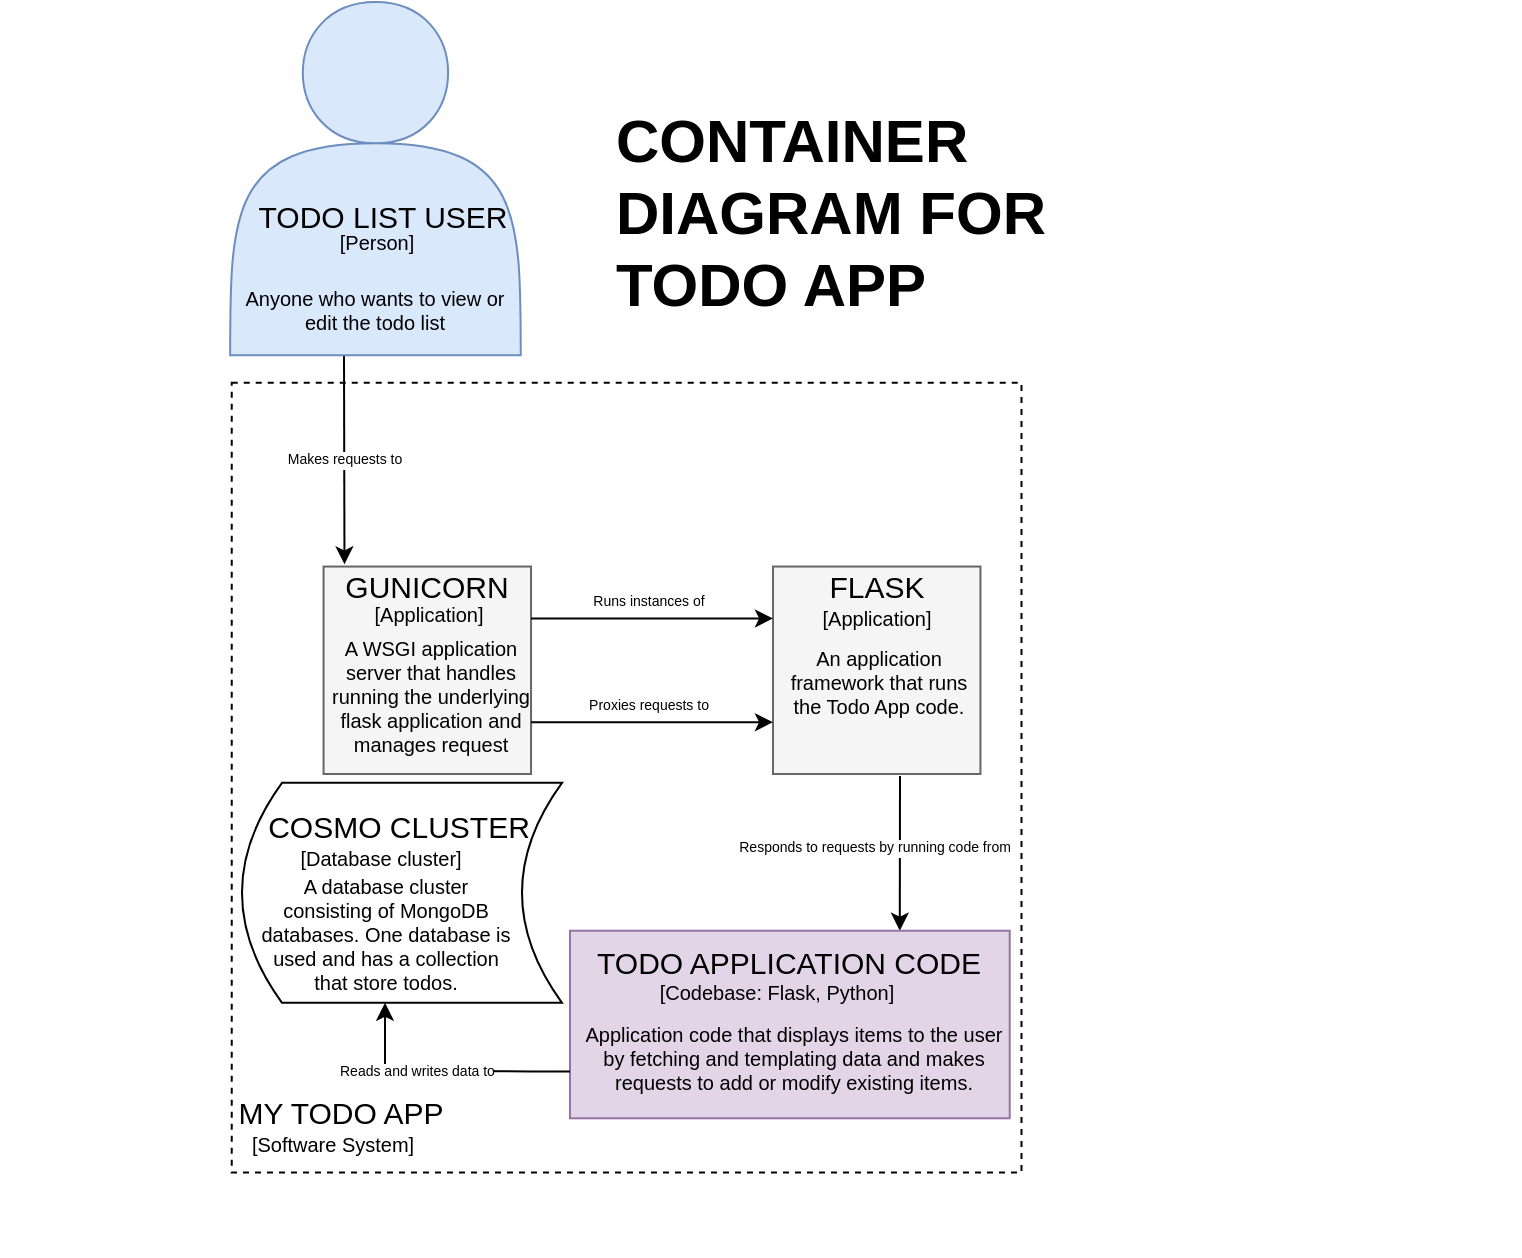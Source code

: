 <mxfile version="17.5.1" type="device"><diagram id="0YzhBIgTmQGndCanrPw5" name="Page-1"><mxGraphModel dx="2747" dy="649" grid="1" gridSize="10" guides="1" tooltips="1" connect="1" arrows="1" fold="1" page="1" pageScale="1" pageWidth="827" pageHeight="1169" math="0" shadow="0"><root><mxCell id="0"/><mxCell id="1" parent="0"/><mxCell id="HrMMxPIVKTm0SZ65lbGv-67" value="" style="group" parent="1" vertex="1" connectable="0"><mxGeometry x="-873" y="107" width="760" height="590" as="geometry"/></mxCell><mxCell id="HrMMxPIVKTm0SZ65lbGv-6" value="" style="whiteSpace=wrap;html=1;aspect=fixed;fontSize=10;dashed=1;" parent="HrMMxPIVKTm0SZ65lbGv-67" vertex="1"><mxGeometry x="115.866" y="153.407" width="394.88" height="394.88" as="geometry"/></mxCell><mxCell id="HrMMxPIVKTm0SZ65lbGv-7" value="&lt;font style=&quot;font-size: 15px;&quot;&gt;MY TODO APP&lt;/font&gt;" style="text;html=1;align=center;verticalAlign=middle;resizable=0;points=[];autosize=1;strokeColor=none;fillColor=none;fontSize=15;" parent="HrMMxPIVKTm0SZ65lbGv-67" vertex="1"><mxGeometry x="109.996" y="507.546" width="120" height="20" as="geometry"/></mxCell><mxCell id="HrMMxPIVKTm0SZ65lbGv-8" value="[Software System]" style="text;html=1;align=center;verticalAlign=middle;resizable=0;points=[];autosize=1;strokeColor=none;fillColor=none;fontSize=10;" parent="HrMMxPIVKTm0SZ65lbGv-67" vertex="1"><mxGeometry x="115.863" y="524.068" width="100" height="20" as="geometry"/></mxCell><mxCell id="HrMMxPIVKTm0SZ65lbGv-38" value="" style="group" parent="HrMMxPIVKTm0SZ65lbGv-67" vertex="1" connectable="0"><mxGeometry x="386.493" y="245.269" width="126.667" height="103.742" as="geometry"/></mxCell><mxCell id="HrMMxPIVKTm0SZ65lbGv-34" value="" style="whiteSpace=wrap;html=1;aspect=fixed;fontSize=15;fillColor=#f5f5f5;fontColor=#333333;strokeColor=#666666;" parent="HrMMxPIVKTm0SZ65lbGv-38" vertex="1"><mxGeometry y="0.006" width="103.736" height="103.736" as="geometry"/></mxCell><mxCell id="HrMMxPIVKTm0SZ65lbGv-35" value="&lt;font style=&quot;font-size: 15px&quot;&gt;FLASK&lt;/font&gt;" style="text;html=1;align=center;verticalAlign=middle;resizable=0;points=[];autosize=1;strokeColor=none;fillColor=none;fontSize=10;" parent="HrMMxPIVKTm0SZ65lbGv-38" vertex="1"><mxGeometry x="21.668" width="60" height="20" as="geometry"/></mxCell><mxCell id="HrMMxPIVKTm0SZ65lbGv-36" value="&lt;font style=&quot;font-size: 10px&quot;&gt;[Application]&lt;/font&gt;" style="text;html=1;align=center;verticalAlign=middle;resizable=0;points=[];autosize=1;strokeColor=none;fillColor=none;fontSize=5;" parent="HrMMxPIVKTm0SZ65lbGv-38" vertex="1"><mxGeometry x="16.655" y="20.753" width="70" height="10" as="geometry"/></mxCell><mxCell id="HrMMxPIVKTm0SZ65lbGv-37" value="&lt;font style=&quot;font-size: 10px&quot;&gt;An application framework that runs the Todo App code.&lt;/font&gt;" style="text;html=1;strokeColor=none;fillColor=none;align=center;verticalAlign=top;whiteSpace=wrap;rounded=0;fontSize=5;" parent="HrMMxPIVKTm0SZ65lbGv-38" vertex="1"><mxGeometry x="1.61" y="33.75" width="103.13" height="61.15" as="geometry"/></mxCell><mxCell id="HrMMxPIVKTm0SZ65lbGv-39" value="" style="group" parent="HrMMxPIVKTm0SZ65lbGv-67" vertex="1" connectable="0"><mxGeometry x="161.787" y="245.269" width="126.667" height="103.742" as="geometry"/></mxCell><mxCell id="HrMMxPIVKTm0SZ65lbGv-24" value="" style="whiteSpace=wrap;html=1;aspect=fixed;fontSize=15;fillColor=#f5f5f5;fontColor=#333333;strokeColor=#666666;" parent="HrMMxPIVKTm0SZ65lbGv-39" vertex="1"><mxGeometry y="0.006" width="103.736" height="103.736" as="geometry"/></mxCell><mxCell id="HrMMxPIVKTm0SZ65lbGv-25" value="&lt;span style=&quot;font-size: 15px&quot;&gt;GUNICORN&lt;/span&gt;" style="text;html=1;align=center;verticalAlign=middle;resizable=0;points=[];autosize=1;strokeColor=none;fillColor=none;fontSize=10;" parent="HrMMxPIVKTm0SZ65lbGv-39" vertex="1"><mxGeometry x="1.655" y="0.01" width="100" height="20" as="geometry"/></mxCell><mxCell id="HrMMxPIVKTm0SZ65lbGv-27" value="&lt;font style=&quot;font-size: 10px&quot;&gt;[Application]&lt;/font&gt;" style="text;html=1;align=center;verticalAlign=middle;resizable=0;points=[];autosize=1;strokeColor=none;fillColor=none;fontSize=5;" parent="HrMMxPIVKTm0SZ65lbGv-39" vertex="1"><mxGeometry x="16.865" y="19.123" width="70" height="10" as="geometry"/></mxCell><mxCell id="HrMMxPIVKTm0SZ65lbGv-28" value="A WSGI application server that handles running the underlying flask application and manages request" style="text;html=1;strokeColor=none;fillColor=none;align=center;verticalAlign=top;whiteSpace=wrap;rounded=0;fontSize=10;" parent="HrMMxPIVKTm0SZ65lbGv-39" vertex="1"><mxGeometry x="-4.661" y="29.127" width="116.787" height="70.022" as="geometry"/></mxCell><mxCell id="HrMMxPIVKTm0SZ65lbGv-56" value="" style="endArrow=classic;html=1;rounded=0;fontSize=7;fontColor=none;exitX=1;exitY=0.25;exitDx=0;exitDy=0;entryX=0;entryY=0.25;entryDx=0;entryDy=0;" parent="HrMMxPIVKTm0SZ65lbGv-67" source="HrMMxPIVKTm0SZ65lbGv-24" target="HrMMxPIVKTm0SZ65lbGv-34" edge="1"><mxGeometry relative="1" as="geometry"><mxPoint x="288.453" y="259.538" as="sourcePoint"/><mxPoint x="386.493" y="258.242" as="targetPoint"/></mxGeometry></mxCell><mxCell id="HrMMxPIVKTm0SZ65lbGv-57" value="Runs instances of" style="edgeLabel;resizable=0;html=1;align=center;verticalAlign=middle;fontSize=7;fontColor=none;" parent="HrMMxPIVKTm0SZ65lbGv-56" connectable="0" vertex="1"><mxGeometry relative="1" as="geometry"><mxPoint x="-2" y="-8" as="offset"/></mxGeometry></mxCell><mxCell id="HrMMxPIVKTm0SZ65lbGv-59" value="" style="endArrow=classic;html=1;rounded=0;fontSize=7;fontColor=none;exitX=1;exitY=0.75;exitDx=0;exitDy=0;entryX=0;entryY=0.75;entryDx=0;entryDy=0;" parent="HrMMxPIVKTm0SZ65lbGv-67" source="HrMMxPIVKTm0SZ65lbGv-24" target="HrMMxPIVKTm0SZ65lbGv-34" edge="1"><mxGeometry width="50" height="50" relative="1" as="geometry"><mxPoint x="353.37" y="374.945" as="sourcePoint"/><mxPoint x="432.537" y="310.11" as="targetPoint"/></mxGeometry></mxCell><mxCell id="HrMMxPIVKTm0SZ65lbGv-60" value="Proxies requests to" style="edgeLabel;resizable=0;html=1;align=center;verticalAlign=middle;fontSize=7;fontColor=none;" parent="HrMMxPIVKTm0SZ65lbGv-67" connectable="0" vertex="1"><mxGeometry x="323.874" y="317" as="geometry"><mxPoint y="-2" as="offset"/></mxGeometry></mxCell><mxCell id="HrMMxPIVKTm0SZ65lbGv-62" value="" style="endArrow=classic;html=1;rounded=0;fontSize=7;fontColor=none;entryX=0.75;entryY=0;entryDx=0;entryDy=0;" parent="HrMMxPIVKTm0SZ65lbGv-67" target="HrMMxPIVKTm0SZ65lbGv-71" edge="1"><mxGeometry relative="1" as="geometry"><mxPoint x="450.0" y="350" as="sourcePoint"/><mxPoint x="527.537" y="407.363" as="targetPoint"/></mxGeometry></mxCell><mxCell id="HrMMxPIVKTm0SZ65lbGv-63" value="Responds to requests by running code from&amp;nbsp;" style="edgeLabel;resizable=0;html=1;align=center;verticalAlign=middle;fontSize=7;fontColor=none;" parent="HrMMxPIVKTm0SZ65lbGv-62" connectable="0" vertex="1"><mxGeometry relative="1" as="geometry"><mxPoint x="-12" y="-3" as="offset"/></mxGeometry></mxCell><mxCell id="HrMMxPIVKTm0SZ65lbGv-33" value="" style="group;verticalAlign=top;" parent="HrMMxPIVKTm0SZ65lbGv-67" vertex="1" connectable="0"><mxGeometry x="344.996" y="407.367" width="224.79" height="125.813" as="geometry"/></mxCell><mxCell id="HrMMxPIVKTm0SZ65lbGv-71" value="" style="rounded=0;whiteSpace=wrap;html=1;fontSize=10;fillColor=#e1d5e7;strokeColor=#9673a6;" parent="HrMMxPIVKTm0SZ65lbGv-33" vertex="1"><mxGeometry x="-60" y="20" width="219.87" height="93.78" as="geometry"/></mxCell><mxCell id="HrMMxPIVKTm0SZ65lbGv-30" value="&lt;font style=&quot;font-size: 15px&quot;&gt;TODO APPLICATION CODE&lt;/font&gt;" style="text;html=1;align=center;verticalAlign=middle;resizable=0;points=[];autosize=1;strokeColor=none;fillColor=none;fontSize=10;" parent="HrMMxPIVKTm0SZ65lbGv-33" vertex="1"><mxGeometry x="-56.116" y="26.05" width="210" height="20" as="geometry"/></mxCell><mxCell id="HrMMxPIVKTm0SZ65lbGv-31" value="&lt;font style=&quot;font-size: 10px&quot;&gt;[Codebase: Flask, Python]&lt;/font&gt;" style="text;html=1;align=center;verticalAlign=middle;resizable=0;points=[];autosize=1;strokeColor=none;fillColor=none;fontSize=5;" parent="HrMMxPIVKTm0SZ65lbGv-33" vertex="1"><mxGeometry x="-22.123" y="46.045" width="130" height="10" as="geometry"/></mxCell><mxCell id="HrMMxPIVKTm0SZ65lbGv-32" value="&lt;font style=&quot;font-size: 10px&quot;&gt;Application code that displays items to the user by fetching and templating data and makes requests to add or modify existing items.&lt;/font&gt;" style="text;html=1;strokeColor=none;fillColor=none;align=center;verticalAlign=top;whiteSpace=wrap;rounded=0;fontSize=5;" parent="HrMMxPIVKTm0SZ65lbGv-33" vertex="1"><mxGeometry x="-55.186" y="60.043" width="214.13" height="78.77" as="geometry"/></mxCell><mxCell id="QV6Yg-NcXvIwhye3BW0S-8" value="" style="shape=dataStorage;whiteSpace=wrap;html=1;fixedSize=1;" vertex="1" parent="HrMMxPIVKTm0SZ65lbGv-67"><mxGeometry x="120.996" y="353.407" width="160" height="110" as="geometry"/></mxCell><mxCell id="HrMMxPIVKTm0SZ65lbGv-10" value="" style="group;labelPosition=center;verticalLabelPosition=middle;align=center;verticalAlign=middle;horizontal=0;" parent="HrMMxPIVKTm0SZ65lbGv-67" vertex="1" connectable="0"><mxGeometry x="124.536" y="365.397" width="150" height="136.15" as="geometry"/></mxCell><mxCell id="HrMMxPIVKTm0SZ65lbGv-13" value="&lt;font style=&quot;font-size: 10px&quot;&gt;[Database cluster]&lt;/font&gt;" style="text;html=1;align=center;verticalAlign=middle;resizable=0;points=[];autosize=1;strokeColor=none;fillColor=none;fontSize=5;" parent="HrMMxPIVKTm0SZ65lbGv-10" vertex="1"><mxGeometry x="15.236" y="20.659" width="100" height="10" as="geometry"/></mxCell><mxCell id="HrMMxPIVKTm0SZ65lbGv-12" value="&lt;span style=&quot;font-size: 15px&quot;&gt;COSMO CLUSTER&lt;/span&gt;" style="text;html=1;align=center;verticalAlign=middle;resizable=0;points=[];autosize=1;strokeColor=none;fillColor=none;fontSize=10;" parent="HrMMxPIVKTm0SZ65lbGv-10" vertex="1"><mxGeometry x="-0.648" y="-0.005" width="150" height="20" as="geometry"/></mxCell><mxCell id="HrMMxPIVKTm0SZ65lbGv-14" value="&lt;font style=&quot;font-size: 10px&quot;&gt;A database cluster consisting of MongoDB databases. One database is used and has a collection that store todos.&lt;/font&gt;" style="text;html=1;strokeColor=none;fillColor=none;align=center;verticalAlign=top;whiteSpace=wrap;rounded=0;fontSize=5;" parent="HrMMxPIVKTm0SZ65lbGv-67" vertex="1"><mxGeometry x="127.54" y="393.032" width="130" height="70.37" as="geometry"/></mxCell><mxCell id="QV6Yg-NcXvIwhye3BW0S-3" style="edgeStyle=orthogonalEdgeStyle;rounded=0;orthogonalLoop=1;jettySize=auto;html=1;exitX=0;exitY=0.75;exitDx=0;exitDy=0;" edge="1" parent="HrMMxPIVKTm0SZ65lbGv-67" source="HrMMxPIVKTm0SZ65lbGv-71" target="HrMMxPIVKTm0SZ65lbGv-14"><mxGeometry relative="1" as="geometry"><Array as="points"><mxPoint x="264.996" y="497.407"/><mxPoint x="195.996" y="497.407"/></Array></mxGeometry></mxCell><mxCell id="QV6Yg-NcXvIwhye3BW0S-7" value="&lt;span style=&quot;color: rgb(0 , 0 , 0) ; font-family: &amp;#34;helvetica&amp;#34; ; font-size: 7px ; font-style: normal ; font-weight: 400 ; letter-spacing: normal ; text-align: center ; text-indent: 0px ; text-transform: none ; word-spacing: 0px ; background-color: rgb(255 , 255 , 255) ; display: inline ; float: none&quot;&gt;Reads and writes data to&lt;/span&gt;" style="text;whiteSpace=wrap;html=1;" vertex="1" parent="HrMMxPIVKTm0SZ65lbGv-67"><mxGeometry x="167.536" y="481.997" width="88.46" height="13.41" as="geometry"/></mxCell><mxCell id="HrMMxPIVKTm0SZ65lbGv-47" value="" style="endArrow=classic;html=1;rounded=0;fontSize=7;fontColor=none;entryX=0.088;entryY=-0.055;entryDx=0;entryDy=0;entryPerimeter=0;" parent="HrMMxPIVKTm0SZ65lbGv-67" target="HrMMxPIVKTm0SZ65lbGv-25" edge="1"><mxGeometry relative="1" as="geometry"><mxPoint x="172" y="140" as="sourcePoint"/><mxPoint x="235.87" y="153.41" as="targetPoint"/></mxGeometry></mxCell><mxCell id="HrMMxPIVKTm0SZ65lbGv-48" value="Makes requests to" style="edgeLabel;resizable=0;html=1;align=center;verticalAlign=middle;fontSize=7;fontColor=none;" parent="HrMMxPIVKTm0SZ65lbGv-47" connectable="0" vertex="1"><mxGeometry relative="1" as="geometry"/></mxCell><mxCell id="HrMMxPIVKTm0SZ65lbGv-16" value="" style="shape=actor;whiteSpace=wrap;html=1;fillColor=#dae8fc;strokeColor=#6c8ebf;" parent="1" vertex="1"><mxGeometry x="-757.917" y="70" width="145.29" height="176.6" as="geometry"/></mxCell><mxCell id="HrMMxPIVKTm0SZ65lbGv-19" value="&lt;font style=&quot;font-size: 10px;&quot;&gt;Anyone who wants to view or edit the todo list&lt;/font&gt;" style="text;html=1;strokeColor=none;fillColor=none;align=center;verticalAlign=middle;whiteSpace=wrap;rounded=0;fontSize=10;" parent="1" vertex="1"><mxGeometry x="-759.999" y="207.842" width="149.447" height="32.418" as="geometry"/></mxCell><mxCell id="HrMMxPIVKTm0SZ65lbGv-18" value="[Person]" style="text;html=1;align=center;verticalAlign=middle;resizable=0;points=[];autosize=1;strokeColor=none;fillColor=none;fontSize=10;" parent="1" vertex="1"><mxGeometry x="-710.27" y="180.001" width="50" height="20" as="geometry"/></mxCell><mxCell id="HrMMxPIVKTm0SZ65lbGv-17" value="&lt;font style=&quot;font-size: 15px;&quot;&gt;TODO LIST USER&lt;/font&gt;" style="text;html=1;align=center;verticalAlign=middle;resizable=0;points=[];autosize=1;strokeColor=none;fillColor=none;fontSize=15;" parent="1" vertex="1"><mxGeometry x="-752.272" y="166.997" width="140" height="20" as="geometry"/></mxCell><mxCell id="HrMMxPIVKTm0SZ65lbGv-20" value="&lt;h1&gt;CONTAINER DIAGRAM FOR TODO APP&lt;/h1&gt;" style="text;html=1;strokeColor=none;fillColor=none;spacing=5;spacingTop=-20;whiteSpace=wrap;overflow=hidden;rounded=0;fontSize=15;" parent="1" vertex="1"><mxGeometry x="-570" y="112.2" width="280" height="155.6" as="geometry"/></mxCell></root></mxGraphModel></diagram></mxfile>